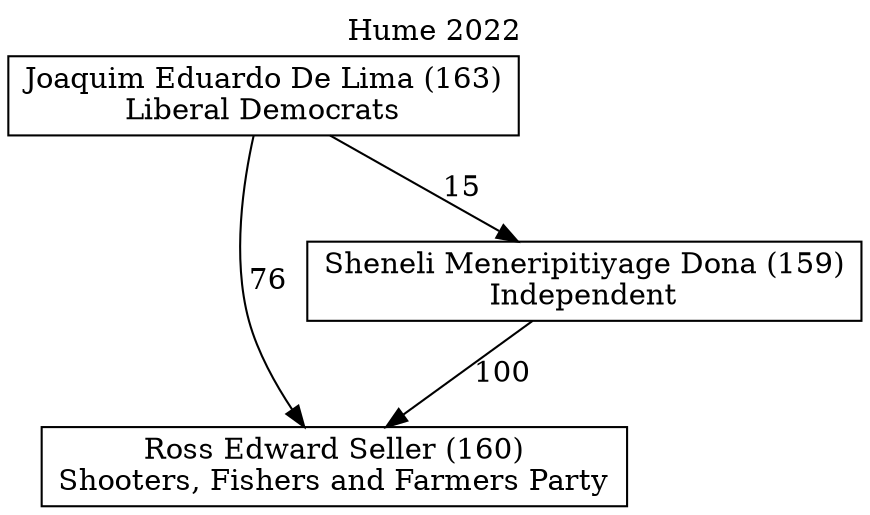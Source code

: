 // House preference flow
digraph "Ross Edward Seller (160)_Hume_2022" {
	graph [label="Hume 2022" labelloc=t mclimit=10]
	node [shape=box]
	"Ross Edward Seller (160)" [label="Ross Edward Seller (160)
Shooters, Fishers and Farmers Party"]
	"Sheneli Meneripitiyage Dona (159)" [label="Sheneli Meneripitiyage Dona (159)
Independent"]
	"Joaquim Eduardo De Lima (163)" [label="Joaquim Eduardo De Lima (163)
Liberal Democrats"]
	"Sheneli Meneripitiyage Dona (159)" -> "Ross Edward Seller (160)" [label=100]
	"Joaquim Eduardo De Lima (163)" -> "Sheneli Meneripitiyage Dona (159)" [label=15]
	"Joaquim Eduardo De Lima (163)" -> "Ross Edward Seller (160)" [label=76]
}
